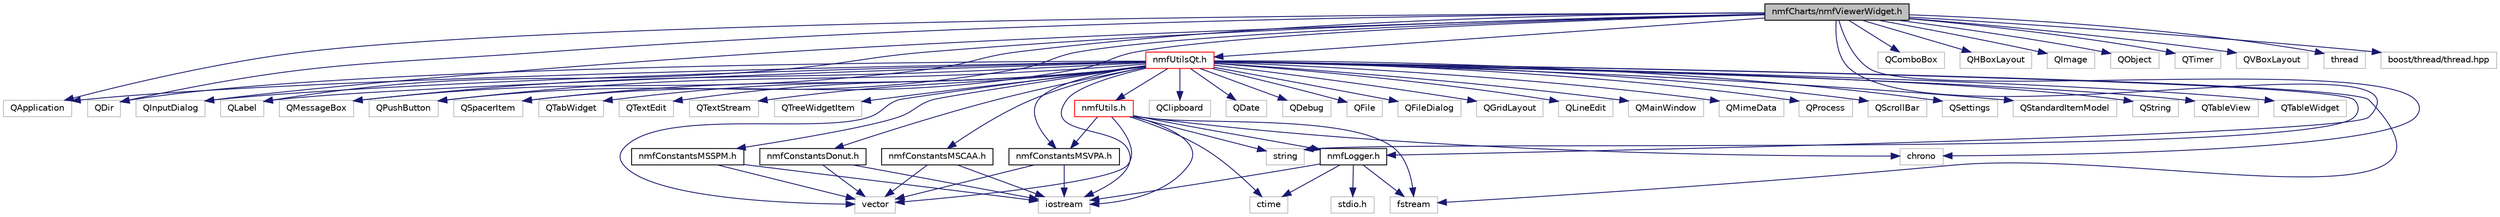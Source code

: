 digraph "nmfCharts/nmfViewerWidget.h"
{
 // LATEX_PDF_SIZE
  edge [fontname="Helvetica",fontsize="10",labelfontname="Helvetica",labelfontsize="10"];
  node [fontname="Helvetica",fontsize="10",shape=record];
  Node1 [label="nmfCharts/nmfViewerWidget.h",height=0.2,width=0.4,color="black", fillcolor="grey75", style="filled", fontcolor="black",tooltip="GUI definition for the Image Viewer set of widgets."];
  Node1 -> Node2 [color="midnightblue",fontsize="10",style="solid",fontname="Helvetica"];
  Node2 [label="QApplication",height=0.2,width=0.4,color="grey75", fillcolor="white", style="filled",tooltip=" "];
  Node1 -> Node3 [color="midnightblue",fontsize="10",style="solid",fontname="Helvetica"];
  Node3 [label="QComboBox",height=0.2,width=0.4,color="grey75", fillcolor="white", style="filled",tooltip=" "];
  Node1 -> Node4 [color="midnightblue",fontsize="10",style="solid",fontname="Helvetica"];
  Node4 [label="QDir",height=0.2,width=0.4,color="grey75", fillcolor="white", style="filled",tooltip=" "];
  Node1 -> Node5 [color="midnightblue",fontsize="10",style="solid",fontname="Helvetica"];
  Node5 [label="QHBoxLayout",height=0.2,width=0.4,color="grey75", fillcolor="white", style="filled",tooltip=" "];
  Node1 -> Node6 [color="midnightblue",fontsize="10",style="solid",fontname="Helvetica"];
  Node6 [label="QImage",height=0.2,width=0.4,color="grey75", fillcolor="white", style="filled",tooltip=" "];
  Node1 -> Node7 [color="midnightblue",fontsize="10",style="solid",fontname="Helvetica"];
  Node7 [label="QInputDialog",height=0.2,width=0.4,color="grey75", fillcolor="white", style="filled",tooltip=" "];
  Node1 -> Node8 [color="midnightblue",fontsize="10",style="solid",fontname="Helvetica"];
  Node8 [label="QLabel",height=0.2,width=0.4,color="grey75", fillcolor="white", style="filled",tooltip=" "];
  Node1 -> Node9 [color="midnightblue",fontsize="10",style="solid",fontname="Helvetica"];
  Node9 [label="QMessageBox",height=0.2,width=0.4,color="grey75", fillcolor="white", style="filled",tooltip=" "];
  Node1 -> Node10 [color="midnightblue",fontsize="10",style="solid",fontname="Helvetica"];
  Node10 [label="QObject",height=0.2,width=0.4,color="grey75", fillcolor="white", style="filled",tooltip=" "];
  Node1 -> Node11 [color="midnightblue",fontsize="10",style="solid",fontname="Helvetica"];
  Node11 [label="QPushButton",height=0.2,width=0.4,color="grey75", fillcolor="white", style="filled",tooltip=" "];
  Node1 -> Node12 [color="midnightblue",fontsize="10",style="solid",fontname="Helvetica"];
  Node12 [label="QSpacerItem",height=0.2,width=0.4,color="grey75", fillcolor="white", style="filled",tooltip=" "];
  Node1 -> Node13 [color="midnightblue",fontsize="10",style="solid",fontname="Helvetica"];
  Node13 [label="QTimer",height=0.2,width=0.4,color="grey75", fillcolor="white", style="filled",tooltip=" "];
  Node1 -> Node14 [color="midnightblue",fontsize="10",style="solid",fontname="Helvetica"];
  Node14 [label="QVBoxLayout",height=0.2,width=0.4,color="grey75", fillcolor="white", style="filled",tooltip=" "];
  Node1 -> Node15 [color="midnightblue",fontsize="10",style="solid",fontname="Helvetica"];
  Node15 [label="nmfLogger.h",height=0.2,width=0.4,color="black", fillcolor="white", style="filled",URL="$nmf_logger_8h.html",tooltip="Definition for the MultiSpecies Logger class."];
  Node15 -> Node16 [color="midnightblue",fontsize="10",style="solid",fontname="Helvetica"];
  Node16 [label="iostream",height=0.2,width=0.4,color="grey75", fillcolor="white", style="filled",tooltip=" "];
  Node15 -> Node17 [color="midnightblue",fontsize="10",style="solid",fontname="Helvetica"];
  Node17 [label="ctime",height=0.2,width=0.4,color="grey75", fillcolor="white", style="filled",tooltip=" "];
  Node15 -> Node18 [color="midnightblue",fontsize="10",style="solid",fontname="Helvetica"];
  Node18 [label="stdio.h",height=0.2,width=0.4,color="grey75", fillcolor="white", style="filled",tooltip=" "];
  Node15 -> Node19 [color="midnightblue",fontsize="10",style="solid",fontname="Helvetica"];
  Node19 [label="fstream",height=0.2,width=0.4,color="grey75", fillcolor="white", style="filled",tooltip=" "];
  Node1 -> Node20 [color="midnightblue",fontsize="10",style="solid",fontname="Helvetica"];
  Node20 [label="nmfUtilsQt.h",height=0.2,width=0.4,color="red", fillcolor="white", style="filled",URL="$nmf_utils_qt_8h.html",tooltip="Definition for Qt widgets and functions that operate on widgets."];
  Node20 -> Node16 [color="midnightblue",fontsize="10",style="solid",fontname="Helvetica"];
  Node20 -> Node19 [color="midnightblue",fontsize="10",style="solid",fontname="Helvetica"];
  Node20 -> Node21 [color="midnightblue",fontsize="10",style="solid",fontname="Helvetica"];
  Node21 [label="string",height=0.2,width=0.4,color="grey75", fillcolor="white", style="filled",tooltip=" "];
  Node20 -> Node22 [color="midnightblue",fontsize="10",style="solid",fontname="Helvetica"];
  Node22 [label="vector",height=0.2,width=0.4,color="grey75", fillcolor="white", style="filled",tooltip=" "];
  Node20 -> Node2 [color="midnightblue",fontsize="10",style="solid",fontname="Helvetica"];
  Node20 -> Node23 [color="midnightblue",fontsize="10",style="solid",fontname="Helvetica"];
  Node23 [label="QClipboard",height=0.2,width=0.4,color="grey75", fillcolor="white", style="filled",tooltip=" "];
  Node20 -> Node24 [color="midnightblue",fontsize="10",style="solid",fontname="Helvetica"];
  Node24 [label="QDate",height=0.2,width=0.4,color="grey75", fillcolor="white", style="filled",tooltip=" "];
  Node20 -> Node25 [color="midnightblue",fontsize="10",style="solid",fontname="Helvetica"];
  Node25 [label="QDebug",height=0.2,width=0.4,color="grey75", fillcolor="white", style="filled",tooltip=" "];
  Node20 -> Node4 [color="midnightblue",fontsize="10",style="solid",fontname="Helvetica"];
  Node20 -> Node26 [color="midnightblue",fontsize="10",style="solid",fontname="Helvetica"];
  Node26 [label="QFile",height=0.2,width=0.4,color="grey75", fillcolor="white", style="filled",tooltip=" "];
  Node20 -> Node27 [color="midnightblue",fontsize="10",style="solid",fontname="Helvetica"];
  Node27 [label="QFileDialog",height=0.2,width=0.4,color="grey75", fillcolor="white", style="filled",tooltip=" "];
  Node20 -> Node28 [color="midnightblue",fontsize="10",style="solid",fontname="Helvetica"];
  Node28 [label="QGridLayout",height=0.2,width=0.4,color="grey75", fillcolor="white", style="filled",tooltip=" "];
  Node20 -> Node7 [color="midnightblue",fontsize="10",style="solid",fontname="Helvetica"];
  Node20 -> Node8 [color="midnightblue",fontsize="10",style="solid",fontname="Helvetica"];
  Node20 -> Node29 [color="midnightblue",fontsize="10",style="solid",fontname="Helvetica"];
  Node29 [label="QLineEdit",height=0.2,width=0.4,color="grey75", fillcolor="white", style="filled",tooltip=" "];
  Node20 -> Node30 [color="midnightblue",fontsize="10",style="solid",fontname="Helvetica"];
  Node30 [label="QMainWindow",height=0.2,width=0.4,color="grey75", fillcolor="white", style="filled",tooltip=" "];
  Node20 -> Node9 [color="midnightblue",fontsize="10",style="solid",fontname="Helvetica"];
  Node20 -> Node31 [color="midnightblue",fontsize="10",style="solid",fontname="Helvetica"];
  Node31 [label="QMimeData",height=0.2,width=0.4,color="grey75", fillcolor="white", style="filled",tooltip=" "];
  Node20 -> Node32 [color="midnightblue",fontsize="10",style="solid",fontname="Helvetica"];
  Node32 [label="QProcess",height=0.2,width=0.4,color="grey75", fillcolor="white", style="filled",tooltip=" "];
  Node20 -> Node11 [color="midnightblue",fontsize="10",style="solid",fontname="Helvetica"];
  Node20 -> Node33 [color="midnightblue",fontsize="10",style="solid",fontname="Helvetica"];
  Node33 [label="QScrollBar",height=0.2,width=0.4,color="grey75", fillcolor="white", style="filled",tooltip=" "];
  Node20 -> Node34 [color="midnightblue",fontsize="10",style="solid",fontname="Helvetica"];
  Node34 [label="QSettings",height=0.2,width=0.4,color="grey75", fillcolor="white", style="filled",tooltip=" "];
  Node20 -> Node12 [color="midnightblue",fontsize="10",style="solid",fontname="Helvetica"];
  Node20 -> Node35 [color="midnightblue",fontsize="10",style="solid",fontname="Helvetica"];
  Node35 [label="QStandardItemModel",height=0.2,width=0.4,color="grey75", fillcolor="white", style="filled",tooltip=" "];
  Node20 -> Node36 [color="midnightblue",fontsize="10",style="solid",fontname="Helvetica"];
  Node36 [label="QString",height=0.2,width=0.4,color="grey75", fillcolor="white", style="filled",tooltip=" "];
  Node20 -> Node37 [color="midnightblue",fontsize="10",style="solid",fontname="Helvetica"];
  Node37 [label="QTableView",height=0.2,width=0.4,color="grey75", fillcolor="white", style="filled",tooltip=" "];
  Node20 -> Node38 [color="midnightblue",fontsize="10",style="solid",fontname="Helvetica"];
  Node38 [label="QTableWidget",height=0.2,width=0.4,color="grey75", fillcolor="white", style="filled",tooltip=" "];
  Node20 -> Node39 [color="midnightblue",fontsize="10",style="solid",fontname="Helvetica"];
  Node39 [label="QTabWidget",height=0.2,width=0.4,color="grey75", fillcolor="white", style="filled",tooltip=" "];
  Node20 -> Node40 [color="midnightblue",fontsize="10",style="solid",fontname="Helvetica"];
  Node40 [label="QTextEdit",height=0.2,width=0.4,color="grey75", fillcolor="white", style="filled",tooltip=" "];
  Node20 -> Node41 [color="midnightblue",fontsize="10",style="solid",fontname="Helvetica"];
  Node41 [label="QTextStream",height=0.2,width=0.4,color="grey75", fillcolor="white", style="filled",tooltip=" "];
  Node20 -> Node42 [color="midnightblue",fontsize="10",style="solid",fontname="Helvetica"];
  Node42 [label="QTreeWidgetItem",height=0.2,width=0.4,color="grey75", fillcolor="white", style="filled",tooltip=" "];
  Node20 -> Node43 [color="midnightblue",fontsize="10",style="solid",fontname="Helvetica"];
  Node43 [label="nmfUtils.h",height=0.2,width=0.4,color="red", fillcolor="white", style="filled",URL="$nmf_utils_8h.html",tooltip="Definition for common typedefs and structs (i.e., non-graphical)"];
  Node43 -> Node44 [color="midnightblue",fontsize="10",style="solid",fontname="Helvetica"];
  Node44 [label="chrono",height=0.2,width=0.4,color="grey75", fillcolor="white", style="filled",tooltip=" "];
  Node43 -> Node17 [color="midnightblue",fontsize="10",style="solid",fontname="Helvetica"];
  Node43 -> Node16 [color="midnightblue",fontsize="10",style="solid",fontname="Helvetica"];
  Node43 -> Node19 [color="midnightblue",fontsize="10",style="solid",fontname="Helvetica"];
  Node43 -> Node21 [color="midnightblue",fontsize="10",style="solid",fontname="Helvetica"];
  Node43 -> Node22 [color="midnightblue",fontsize="10",style="solid",fontname="Helvetica"];
  Node43 -> Node15 [color="midnightblue",fontsize="10",style="solid",fontname="Helvetica"];
  Node43 -> Node50 [color="midnightblue",fontsize="10",style="solid",fontname="Helvetica"];
  Node50 [label="nmfConstantsMSVPA.h",height=0.2,width=0.4,color="black", fillcolor="white", style="filled",URL="$nmf_constants_m_s_v_p_a_8h.html",tooltip="Definition for constants used in MSVPA_X2 tool."];
  Node50 -> Node16 [color="midnightblue",fontsize="10",style="solid",fontname="Helvetica"];
  Node50 -> Node22 [color="midnightblue",fontsize="10",style="solid",fontname="Helvetica"];
  Node20 -> Node59 [color="midnightblue",fontsize="10",style="solid",fontname="Helvetica"];
  Node59 [label="nmfConstantsMSCAA.h",height=0.2,width=0.4,color="black", fillcolor="white", style="filled",URL="$nmf_constants_m_s_c_a_a_8h.html",tooltip="Definition for constants used in MSCAA tool."];
  Node59 -> Node16 [color="midnightblue",fontsize="10",style="solid",fontname="Helvetica"];
  Node59 -> Node22 [color="midnightblue",fontsize="10",style="solid",fontname="Helvetica"];
  Node20 -> Node60 [color="midnightblue",fontsize="10",style="solid",fontname="Helvetica"];
  Node60 [label="nmfConstantsMSSPM.h",height=0.2,width=0.4,color="black", fillcolor="white", style="filled",URL="$nmf_constants_m_s_s_p_m_8h.html",tooltip="Definition for constants used in MSSPM tool."];
  Node60 -> Node16 [color="midnightblue",fontsize="10",style="solid",fontname="Helvetica"];
  Node60 -> Node22 [color="midnightblue",fontsize="10",style="solid",fontname="Helvetica"];
  Node20 -> Node50 [color="midnightblue",fontsize="10",style="solid",fontname="Helvetica"];
  Node20 -> Node61 [color="midnightblue",fontsize="10",style="solid",fontname="Helvetica"];
  Node61 [label="nmfConstantsDonut.h",height=0.2,width=0.4,color="black", fillcolor="white", style="filled",URL="$nmf_constants_donut_8h.html",tooltip="Definition for constants used in Donut tool."];
  Node61 -> Node16 [color="midnightblue",fontsize="10",style="solid",fontname="Helvetica"];
  Node61 -> Node22 [color="midnightblue",fontsize="10",style="solid",fontname="Helvetica"];
  Node1 -> Node44 [color="midnightblue",fontsize="10",style="solid",fontname="Helvetica"];
  Node1 -> Node63 [color="midnightblue",fontsize="10",style="solid",fontname="Helvetica"];
  Node63 [label="thread",height=0.2,width=0.4,color="grey75", fillcolor="white", style="filled",tooltip=" "];
  Node1 -> Node64 [color="midnightblue",fontsize="10",style="solid",fontname="Helvetica"];
  Node64 [label="boost/thread/thread.hpp",height=0.2,width=0.4,color="grey75", fillcolor="white", style="filled",tooltip=" "];
}
